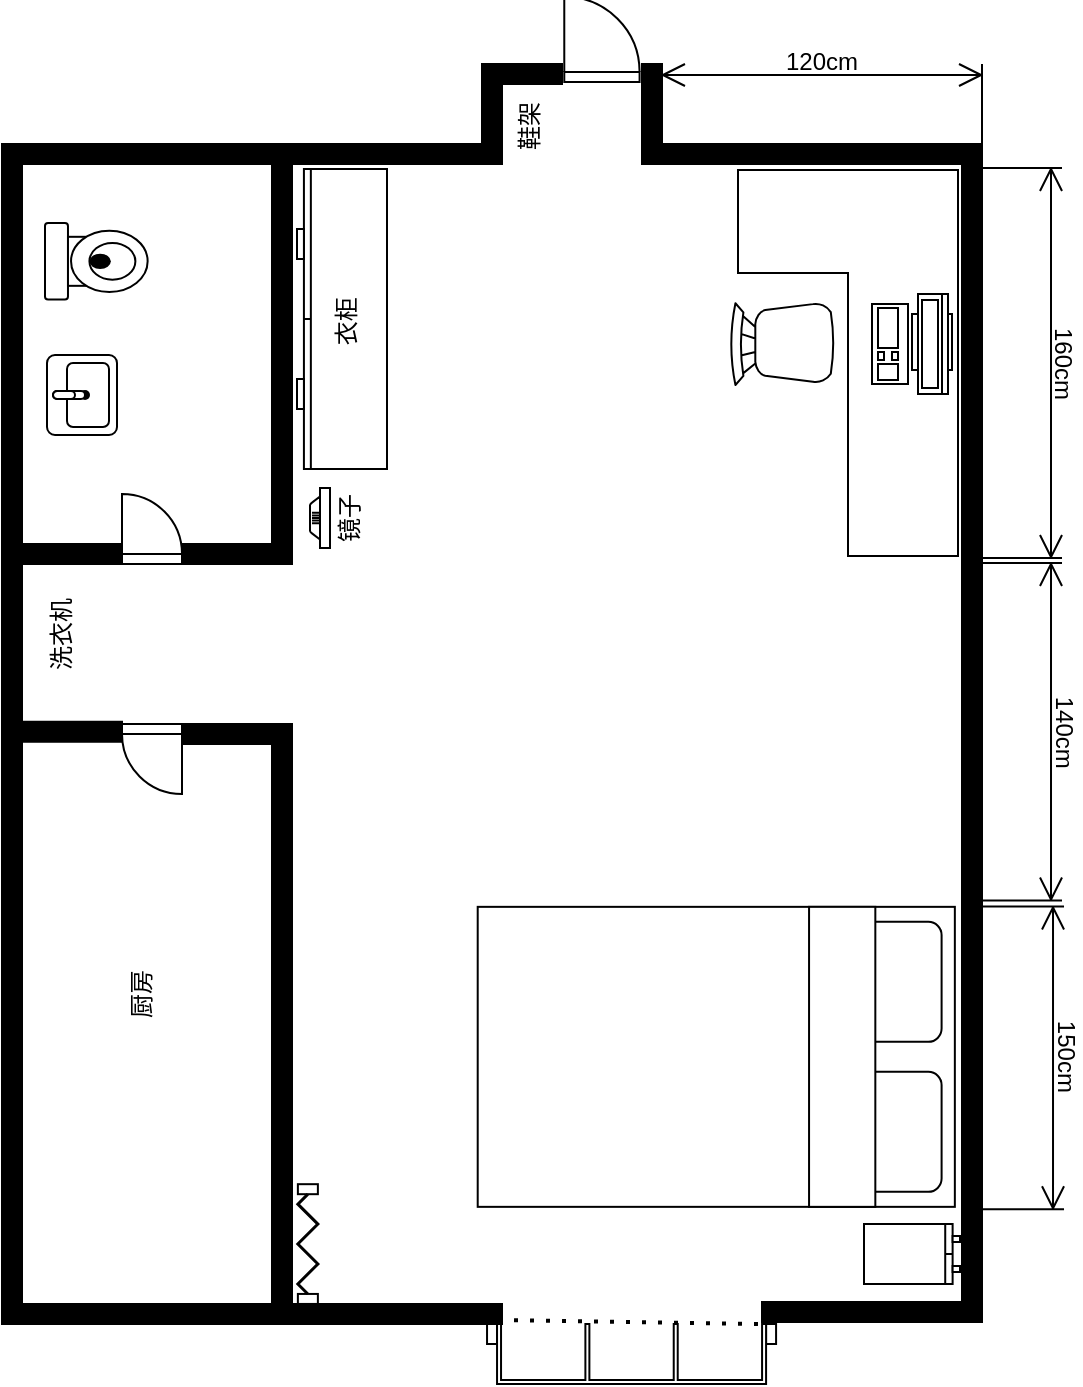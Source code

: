 <mxfile version="24.8.3">
  <diagram name="第 1 页" id="6heb7sNHQ7j2po0P_p5Y">
    <mxGraphModel dx="1750" dy="1121" grid="1" gridSize="10" guides="1" tooltips="1" connect="1" arrows="1" fold="1" page="1" pageScale="1" pageWidth="827" pageHeight="1169" math="0" shadow="0">
      <root>
        <mxCell id="0" />
        <mxCell id="1" parent="0" />
        <mxCell id="gZfwDUes0kBBxxWIYHWV-2" value="" style="verticalLabelPosition=bottom;html=1;verticalAlign=top;align=center;shape=mxgraph.floorplan.wallCorner;fillColor=strokeColor;" vertex="1" parent="1">
          <mxGeometry x="240" y="190" width="240" height="580" as="geometry" />
        </mxCell>
        <mxCell id="gZfwDUes0kBBxxWIYHWV-3" value="" style="verticalLabelPosition=bottom;html=1;verticalAlign=top;align=center;shape=mxgraph.floorplan.wallCorner;fillColor=strokeColor;direction=south;" vertex="1" parent="1">
          <mxGeometry x="570" y="190" width="160" height="580" as="geometry" />
        </mxCell>
        <mxCell id="gZfwDUes0kBBxxWIYHWV-4" value="" style="verticalLabelPosition=bottom;html=1;verticalAlign=top;align=center;shape=mxgraph.floorplan.wallCorner;fillColor=strokeColor;direction=south;" vertex="1" parent="1">
          <mxGeometry x="560" y="150" width="10" height="50" as="geometry" />
        </mxCell>
        <mxCell id="gZfwDUes0kBBxxWIYHWV-5" value="" style="verticalLabelPosition=bottom;html=1;verticalAlign=top;align=center;shape=mxgraph.floorplan.wallCorner;fillColor=strokeColor;" vertex="1" parent="1">
          <mxGeometry x="480" y="150" width="40" height="50" as="geometry" />
        </mxCell>
        <mxCell id="gZfwDUes0kBBxxWIYHWV-6" value="" style="verticalLabelPosition=bottom;html=1;verticalAlign=top;align=center;shape=mxgraph.floorplan.doorRight;aspect=fixed;rotation=-180;" vertex="1" parent="1">
          <mxGeometry x="521.14" y="119" width="37.65" height="40" as="geometry" />
        </mxCell>
        <mxCell id="gZfwDUes0kBBxxWIYHWV-7" value="" style="verticalLabelPosition=bottom;html=1;verticalAlign=top;align=center;shape=mxgraph.floorplan.wall;fillColor=strokeColor;" vertex="1" parent="1">
          <mxGeometry x="240" y="770" width="250" height="10" as="geometry" />
        </mxCell>
        <mxCell id="gZfwDUes0kBBxxWIYHWV-8" value="" style="verticalLabelPosition=bottom;html=1;verticalAlign=top;align=center;shape=mxgraph.floorplan.wallCorner;fillColor=strokeColor;direction=west" vertex="1" parent="1">
          <mxGeometry x="330" y="200" width="55" height="200" as="geometry" />
        </mxCell>
        <mxCell id="gZfwDUes0kBBxxWIYHWV-9" value="" style="verticalLabelPosition=bottom;html=1;verticalAlign=top;align=center;shape=mxgraph.floorplan.wallCorner;fillColor=strokeColor;direction=south;" vertex="1" parent="1">
          <mxGeometry x="330" y="480" width="55" height="290" as="geometry" />
        </mxCell>
        <mxCell id="gZfwDUes0kBBxxWIYHWV-10" value="" style="verticalLabelPosition=bottom;html=1;verticalAlign=top;align=center;shape=mxgraph.floorplan.doorRight;aspect=fixed;" vertex="1" parent="1">
          <mxGeometry x="300" y="480" width="30" height="31.88" as="geometry" />
        </mxCell>
        <mxCell id="gZfwDUes0kBBxxWIYHWV-11" value="" style="verticalLabelPosition=bottom;html=1;verticalAlign=top;align=center;shape=mxgraph.floorplan.doorRight;aspect=fixed;rotation=-180;" vertex="1" parent="1">
          <mxGeometry x="300" y="368.12" width="30" height="31.88" as="geometry" />
        </mxCell>
        <mxCell id="gZfwDUes0kBBxxWIYHWV-12" value="" style="verticalLabelPosition=bottom;html=1;verticalAlign=top;align=center;shape=mxgraph.floorplan.wall;fillColor=strokeColor;" vertex="1" parent="1">
          <mxGeometry x="250" y="390" width="50" height="10" as="geometry" />
        </mxCell>
        <mxCell id="gZfwDUes0kBBxxWIYHWV-13" value="" style="verticalLabelPosition=bottom;html=1;verticalAlign=top;align=center;shape=mxgraph.floorplan.wall;fillColor=strokeColor;" vertex="1" parent="1">
          <mxGeometry x="250" y="428.88" width="50" height="110" as="geometry" />
        </mxCell>
        <mxCell id="gZfwDUes0kBBxxWIYHWV-14" value="" style="verticalLabelPosition=bottom;html=1;verticalAlign=top;align=center;shape=mxgraph.floorplan.bed_double;rotation=90;" vertex="1" parent="1">
          <mxGeometry x="522.14" y="527.14" width="150" height="238.57" as="geometry" />
        </mxCell>
        <mxCell id="gZfwDUes0kBBxxWIYHWV-15" value="" style="verticalLabelPosition=bottom;html=1;verticalAlign=top;align=center;shape=mxgraph.floorplan.dresser;rotation=-90;" vertex="1" parent="1">
          <mxGeometry x="680" y="721" width="30" height="48" as="geometry" />
        </mxCell>
        <mxCell id="gZfwDUes0kBBxxWIYHWV-16" value="" style="verticalLabelPosition=bottom;html=1;verticalAlign=top;align=center;shape=mxgraph.floorplan.dresser;rotation=90;" vertex="1" parent="1">
          <mxGeometry x="335" y="255" width="150" height="45" as="geometry" />
        </mxCell>
        <mxCell id="gZfwDUes0kBBxxWIYHWV-18" value="" style="verticalLabelPosition=bottom;html=1;verticalAlign=top;align=center;shape=mxgraph.floorplan.desk_corner_2;rotation=90;" vertex="1" parent="1">
          <mxGeometry x="566.5" y="244.5" width="193" height="110" as="geometry" />
        </mxCell>
        <mxCell id="gZfwDUes0kBBxxWIYHWV-19" value="" style="verticalLabelPosition=bottom;html=1;verticalAlign=top;align=center;shape=mxgraph.floorplan.chair;rotation=-90;" vertex="1" parent="1">
          <mxGeometry x="609.5" y="264" width="41" height="52" as="geometry" />
        </mxCell>
        <mxCell id="gZfwDUes0kBBxxWIYHWV-31" value="" style="verticalLabelPosition=bottom;html=1;verticalAlign=top;align=center;shape=mxgraph.floorplan.toilet;rotation=-90;" vertex="1" parent="1">
          <mxGeometry x="268.01" y="223" width="38.3" height="51.32" as="geometry" />
        </mxCell>
        <mxCell id="gZfwDUes0kBBxxWIYHWV-32" value="" style="verticalLabelPosition=bottom;html=1;verticalAlign=top;align=center;shape=mxgraph.floorplan.sink_22;rotation=-90;" vertex="1" parent="1">
          <mxGeometry x="260" y="298" width="40" height="35" as="geometry" />
        </mxCell>
        <mxCell id="gZfwDUes0kBBxxWIYHWV-34" value="" style="verticalLabelPosition=bottom;html=1;verticalAlign=top;align=center;shape=mxgraph.floorplan.workstation;rotation=90;" vertex="1" parent="1">
          <mxGeometry x="670" y="270" width="50" height="40" as="geometry" />
        </mxCell>
        <mxCell id="gZfwDUes0kBBxxWIYHWV-35" value="鞋架" style="text;html=1;align=center;verticalAlign=middle;whiteSpace=wrap;rounded=0;rotation=-90;" vertex="1" parent="1">
          <mxGeometry x="475.82" y="166" width="56.35" height="30" as="geometry" />
        </mxCell>
        <mxCell id="gZfwDUes0kBBxxWIYHWV-37" value="衣柜" style="text;html=1;align=center;verticalAlign=middle;whiteSpace=wrap;rounded=0;rotation=-90;" vertex="1" parent="1">
          <mxGeometry x="382.58" y="264" width="60" height="30" as="geometry" />
        </mxCell>
        <mxCell id="gZfwDUes0kBBxxWIYHWV-38" value="" style="verticalLabelPosition=bottom;html=1;verticalAlign=top;align=center;shape=mxgraph.floorplan.windowGarden;dx=0.25;rotation=-180;" vertex="1" parent="1">
          <mxGeometry x="482.52" y="780" width="144.52" height="30" as="geometry" />
        </mxCell>
        <mxCell id="gZfwDUes0kBBxxWIYHWV-39" value="" style="verticalLabelPosition=bottom;html=1;verticalAlign=top;align=center;shape=mxgraph.floorplan.wall;fillColor=strokeColor;" vertex="1" parent="1">
          <mxGeometry x="620" y="769" width="110" height="10" as="geometry" />
        </mxCell>
        <mxCell id="gZfwDUes0kBBxxWIYHWV-40" value="" style="endArrow=none;dashed=1;html=1;dashPattern=1 3;strokeWidth=2;rounded=0;entryX=0.049;entryY=1;entryDx=0;entryDy=0;entryPerimeter=0;exitX=0.962;exitY=1.067;exitDx=0;exitDy=0;exitPerimeter=0;" edge="1" parent="1" source="gZfwDUes0kBBxxWIYHWV-38" target="gZfwDUes0kBBxxWIYHWV-38">
          <mxGeometry width="50" height="50" relative="1" as="geometry">
            <mxPoint x="510" y="780" as="sourcePoint" />
            <mxPoint x="560" y="730" as="targetPoint" />
          </mxGeometry>
        </mxCell>
        <mxCell id="gZfwDUes0kBBxxWIYHWV-41" value="" style="verticalLabelPosition=bottom;html=1;verticalAlign=top;align=center;shape=mxgraph.floorplan.doorAccordion;dx=0.93;rotation=-90;" vertex="1" parent="1">
          <mxGeometry x="363" y="735.03" width="59.88" height="10" as="geometry" />
        </mxCell>
        <mxCell id="gZfwDUes0kBBxxWIYHWV-42" value="160cm" style="shape=dimension;direction=west;whiteSpace=wrap;html=1;align=center;points=[];verticalAlign=top;spacingTop=-15;labelBackgroundColor=none;rotation=90;" vertex="1" parent="1">
          <mxGeometry x="652.5" y="279.5" width="195" height="40" as="geometry" />
        </mxCell>
        <mxCell id="gZfwDUes0kBBxxWIYHWV-43" value="洗衣机" style="text;html=1;align=center;verticalAlign=middle;whiteSpace=wrap;rounded=0;rotation=-90;" vertex="1" parent="1">
          <mxGeometry x="240.0" y="420" width="60" height="30" as="geometry" />
        </mxCell>
        <mxCell id="gZfwDUes0kBBxxWIYHWV-44" value="厨房" style="text;html=1;align=center;verticalAlign=middle;whiteSpace=wrap;rounded=0;rotation=-90;" vertex="1" parent="1">
          <mxGeometry x="280" y="600" width="60" height="30" as="geometry" />
        </mxCell>
        <mxCell id="gZfwDUes0kBBxxWIYHWV-45" value="150cm" style="shape=dimension;direction=west;whiteSpace=wrap;html=1;align=center;points=[];verticalAlign=top;spacingTop=-15;labelBackgroundColor=none;rotation=90;" vertex="1" parent="1">
          <mxGeometry x="674.41" y="626.03" width="151.37" height="41.83" as="geometry" />
        </mxCell>
        <mxCell id="gZfwDUes0kBBxxWIYHWV-46" value="140cm" style="shape=dimension;direction=west;whiteSpace=wrap;html=1;align=center;points=[];verticalAlign=top;spacingTop=-15;labelBackgroundColor=none;rotation=90;" vertex="1" parent="1">
          <mxGeometry x="665.63" y="463.88" width="168.75" height="40" as="geometry" />
        </mxCell>
        <mxCell id="gZfwDUes0kBBxxWIYHWV-47" value="120cm" style="shape=dimension;direction=west;whiteSpace=wrap;html=1;align=center;points=[];verticalAlign=top;spacingTop=-15;labelBackgroundColor=none;" vertex="1" parent="1">
          <mxGeometry x="570" y="150" width="160" height="40" as="geometry" />
        </mxCell>
        <mxCell id="gZfwDUes0kBBxxWIYHWV-50" value="" style="group" vertex="1" connectable="0" parent="1">
          <mxGeometry x="394" y="362" width="30" height="30" as="geometry" />
        </mxCell>
        <mxCell id="gZfwDUes0kBBxxWIYHWV-17" value="" style="verticalLabelPosition=bottom;html=1;verticalAlign=top;align=center;shape=mxgraph.floorplan.flat_tv;rotation=-90;" vertex="1" parent="gZfwDUes0kBBxxWIYHWV-50">
          <mxGeometry x="-10" y="10" width="30" height="10" as="geometry" />
        </mxCell>
        <mxCell id="gZfwDUes0kBBxxWIYHWV-36" value="镜子" style="text;html=1;align=center;verticalAlign=middle;whiteSpace=wrap;rounded=0;rotation=-90;" vertex="1" parent="gZfwDUes0kBBxxWIYHWV-50">
          <mxGeometry x="5" y="5" width="30" height="20" as="geometry" />
        </mxCell>
      </root>
    </mxGraphModel>
  </diagram>
</mxfile>
